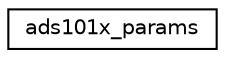 digraph "Graphical Class Hierarchy"
{
 // LATEX_PDF_SIZE
  edge [fontname="Helvetica",fontsize="10",labelfontname="Helvetica",labelfontsize="10"];
  node [fontname="Helvetica",fontsize="10",shape=record];
  rankdir="LR";
  Node0 [label="ads101x_params",height=0.2,width=0.4,color="black", fillcolor="white", style="filled",URL="$structads101x__params.html",tooltip="ADS101x/111x params."];
}
